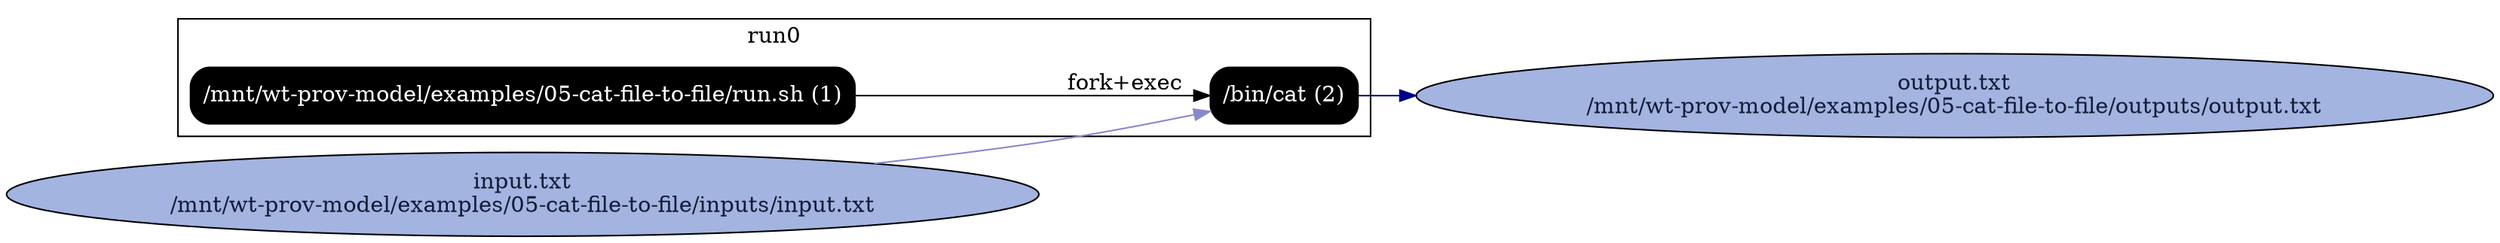 digraph G {
    rankdir=LR;

    /* programs */
    node [shape=box fontcolor=white fillcolor=black style="filled,rounded"];
    subgraph cluster_run0 {
        label="run0";
        prog0 [label="/mnt/wt-prov-model/examples/05-cat-file-to-file/run.sh (1)"];
        prog1 [label="/bin/cat (2)"];
        prog0 -> prog1 [label="fork+exec"];
    }

    node [shape=ellipse fontcolor="#131C39" fillcolor="#C9D2ED"];

    /* other files */
    "/mnt/wt-prov-model/examples/05-cat-file-to-file/inputs/input.txt" [fillcolor="#A3B4E0", label="input.txt\n/mnt/wt-prov-model/examples/05-cat-file-to-file/inputs/input.txt"];
    "/mnt/wt-prov-model/examples/05-cat-file-to-file/outputs/output.txt" [fillcolor="#A3B4E0", label="output.txt\n/mnt/wt-prov-model/examples/05-cat-file-to-file/outputs/output.txt"];

    prog1 -> "/mnt/wt-prov-model/examples/05-cat-file-to-file/outputs/output.txt" [color="#000088"];
    "/mnt/wt-prov-model/examples/05-cat-file-to-file/inputs/input.txt" -> prog1 [color="#8888CC"];
}
